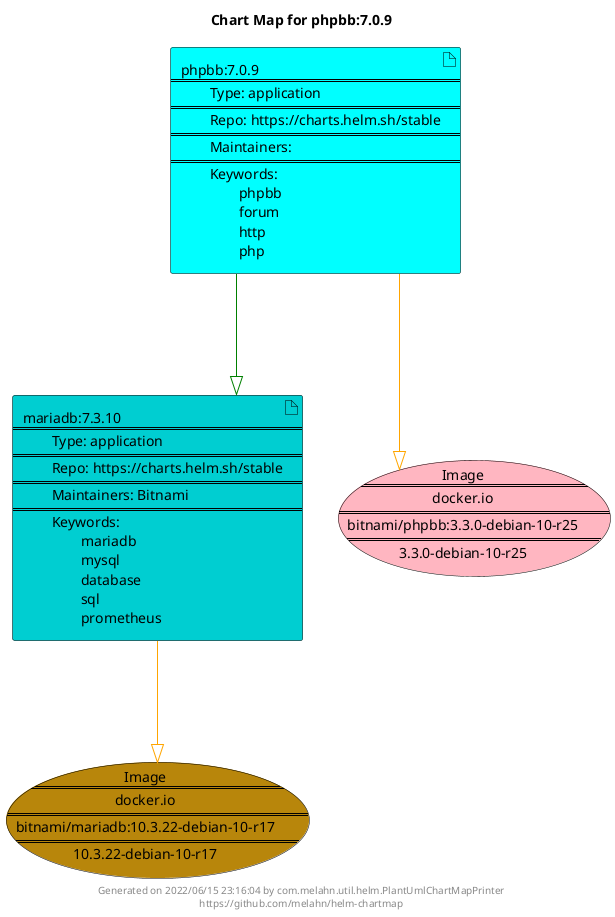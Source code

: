 @startuml
skinparam linetype ortho
skinparam backgroundColor white
skinparam usecaseBorderColor black
skinparam usecaseArrowColor LightSlateGray
skinparam artifactBorderColor black
skinparam artifactArrowColor LightSlateGray

title Chart Map for phpbb:7.0.9

'There are 2 referenced Helm Charts
artifact "mariadb:7.3.10\n====\n\tType: application\n====\n\tRepo: https://charts.helm.sh/stable\n====\n\tMaintainers: Bitnami\n====\n\tKeywords: \n\t\tmariadb\n\t\tmysql\n\t\tdatabase\n\t\tsql\n\t\tprometheus" as mariadb_7_3_10 #DarkTurquoise
artifact "phpbb:7.0.9\n====\n\tType: application\n====\n\tRepo: https://charts.helm.sh/stable\n====\n\tMaintainers: \n====\n\tKeywords: \n\t\tphpbb\n\t\tforum\n\t\thttp\n\t\tphp" as phpbb_7_0_9 #Aqua

'There are 2 referenced Docker Images
usecase "Image\n====\ndocker.io\n====\nbitnami/mariadb:10.3.22-debian-10-r17\n====\n10.3.22-debian-10-r17" as docker_io_bitnami_mariadb_10_3_22_debian_10_r17 #DarkGoldenRod
usecase "Image\n====\ndocker.io\n====\nbitnami/phpbb:3.3.0-debian-10-r25\n====\n3.3.0-debian-10-r25" as docker_io_bitnami_phpbb_3_3_0_debian_10_r25 #LightPink

'Chart Dependencies
phpbb_7_0_9--[#green]-|>mariadb_7_3_10
mariadb_7_3_10--[#orange]-|>docker_io_bitnami_mariadb_10_3_22_debian_10_r17
phpbb_7_0_9--[#orange]-|>docker_io_bitnami_phpbb_3_3_0_debian_10_r25

center footer Generated on 2022/06/15 23:16:04 by com.melahn.util.helm.PlantUmlChartMapPrinter\nhttps://github.com/melahn/helm-chartmap
@enduml
